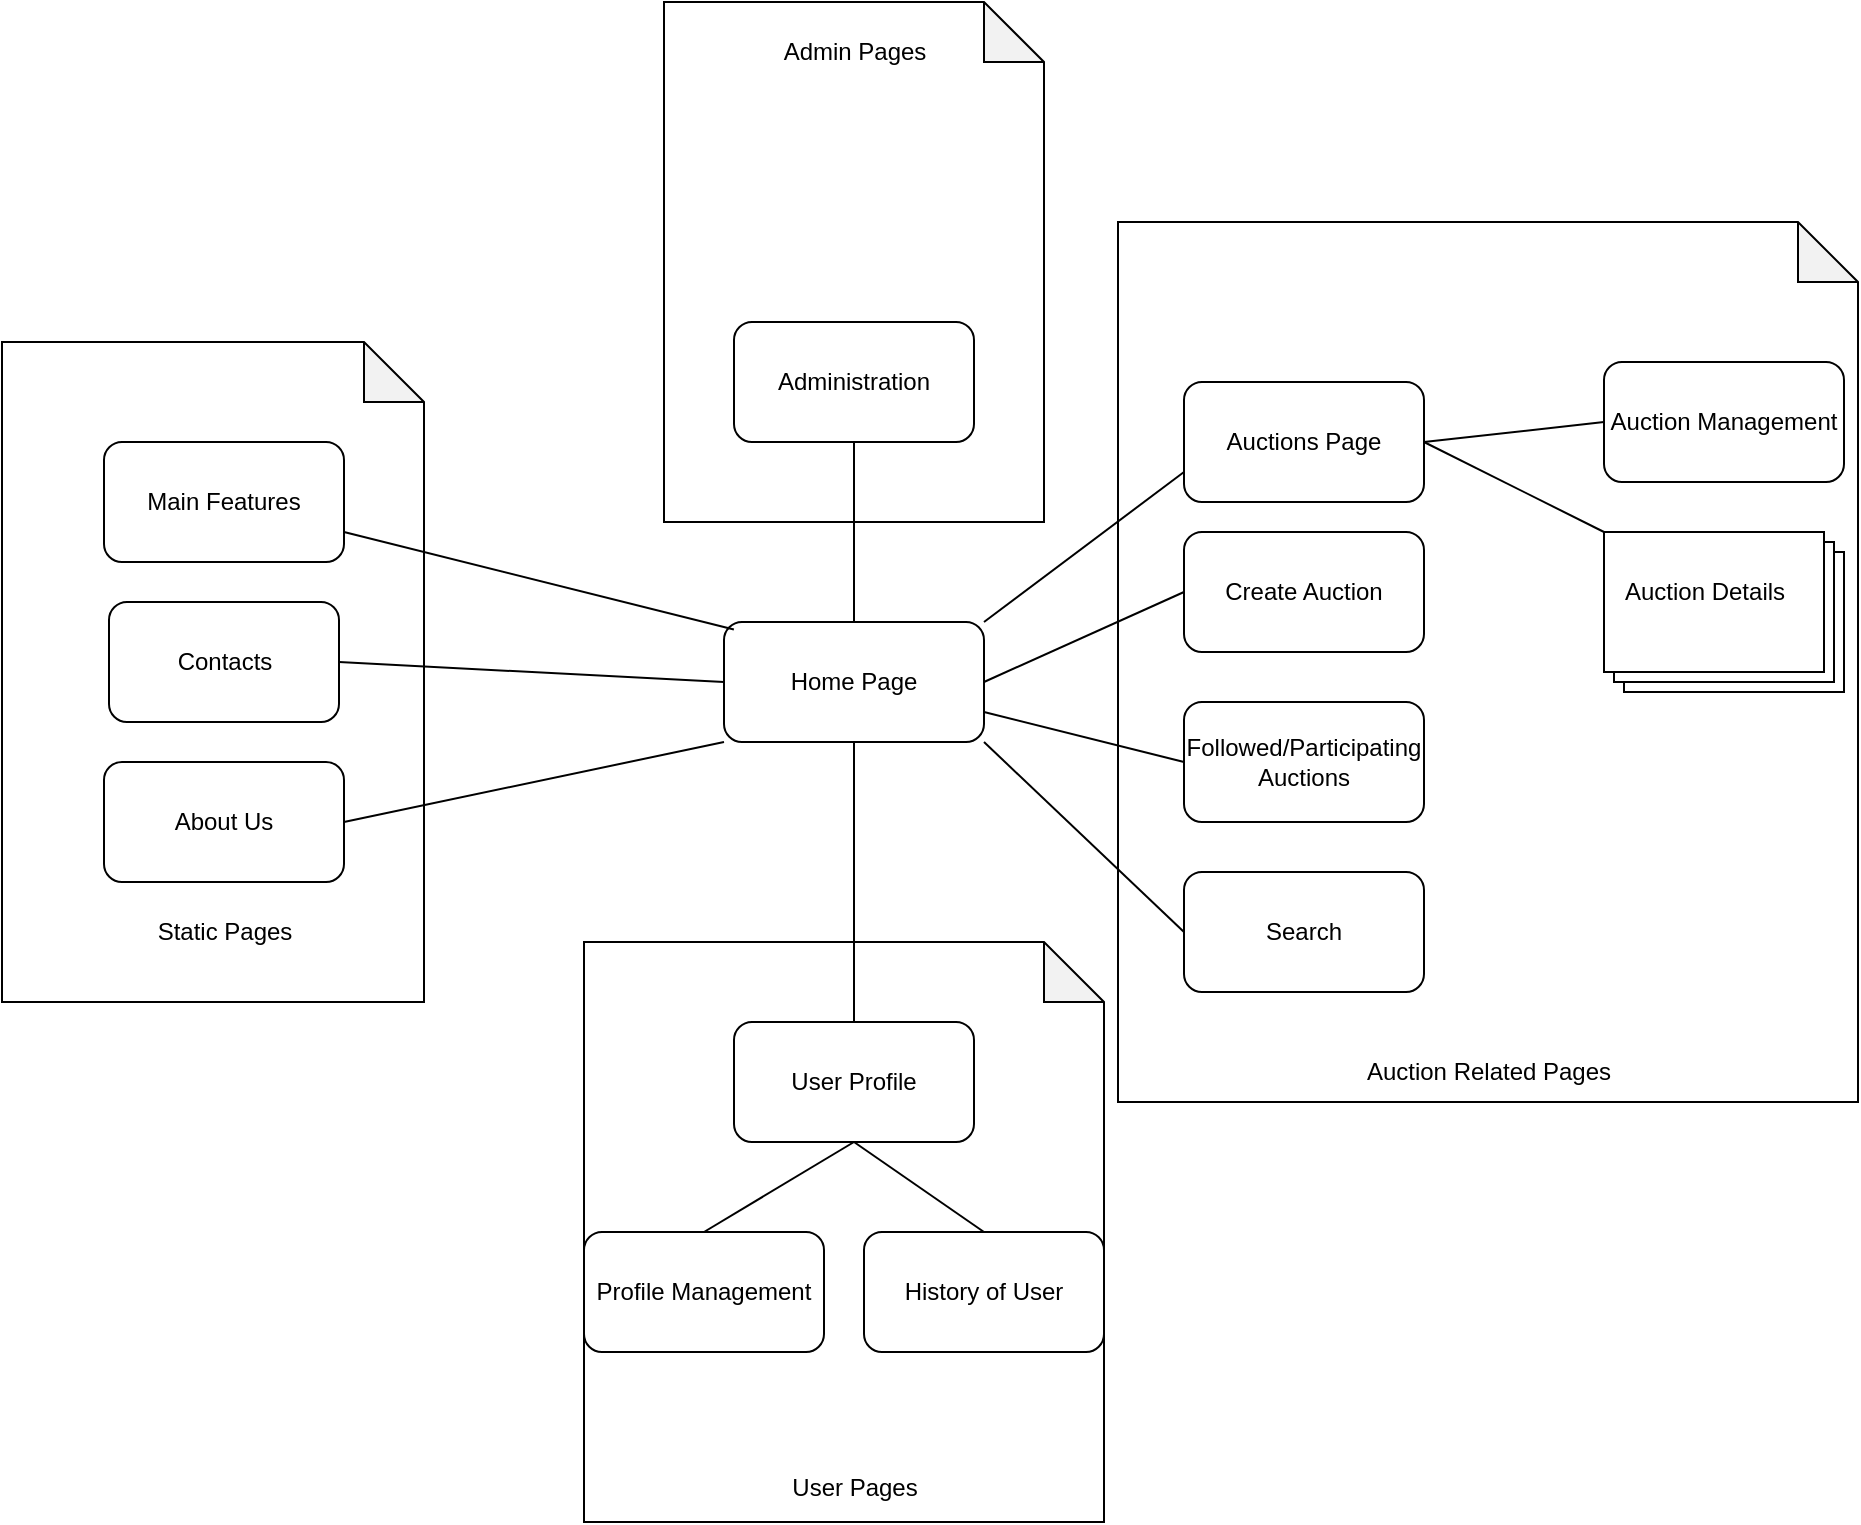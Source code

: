<mxfile version="28.2.5">
  <diagram name="Página-1" id="feLl22uSZxap47DdPKdv">
    <mxGraphModel dx="1233" dy="1739" grid="1" gridSize="10" guides="1" tooltips="1" connect="1" arrows="1" fold="1" page="1" pageScale="1" pageWidth="827" pageHeight="1169" math="0" shadow="0">
      <root>
        <mxCell id="0" />
        <mxCell id="1" parent="0" />
        <mxCell id="GqhOzJdQPD97Ki2fps7f-4" value="" style="shape=note;whiteSpace=wrap;html=1;backgroundOutline=1;darkOpacity=0.05;" vertex="1" parent="1">
          <mxGeometry x="717" y="40" width="370" height="440" as="geometry" />
        </mxCell>
        <mxCell id="GqhOzJdQPD97Ki2fps7f-1" value="" style="shape=note;whiteSpace=wrap;html=1;backgroundOutline=1;darkOpacity=0.05;" vertex="1" parent="1">
          <mxGeometry x="490" y="-70" width="190" height="260" as="geometry" />
        </mxCell>
        <mxCell id="GqhOzJdQPD97Ki2fps7f-3" value="" style="shape=note;whiteSpace=wrap;html=1;backgroundOutline=1;darkOpacity=0.05;" vertex="1" parent="1">
          <mxGeometry x="450" y="400" width="260" height="290" as="geometry" />
        </mxCell>
        <mxCell id="GqhOzJdQPD97Ki2fps7f-2" value="" style="shape=note;whiteSpace=wrap;html=1;backgroundOutline=1;darkOpacity=0.05;" vertex="1" parent="1">
          <mxGeometry x="159" y="100" width="211" height="330" as="geometry" />
        </mxCell>
        <mxCell id="UQuMbA1B8VdiVRYW4ytw-1" value="Contacts" style="rounded=1;whiteSpace=wrap;html=1;direction=west;" parent="1" vertex="1">
          <mxGeometry x="212.5" y="230" width="115" height="60" as="geometry" />
        </mxCell>
        <mxCell id="UQuMbA1B8VdiVRYW4ytw-2" value="Main Features" style="rounded=1;whiteSpace=wrap;html=1;" parent="1" vertex="1">
          <mxGeometry x="210" y="150" width="120" height="60" as="geometry" />
        </mxCell>
        <mxCell id="UQuMbA1B8VdiVRYW4ytw-3" value="About Us" style="rounded=1;whiteSpace=wrap;html=1;" parent="1" vertex="1">
          <mxGeometry x="210" y="310" width="120" height="60" as="geometry" />
        </mxCell>
        <mxCell id="UQuMbA1B8VdiVRYW4ytw-7" value="Static Pages" style="text;html=1;align=center;verticalAlign=middle;resizable=0;points=[];autosize=1;strokeColor=none;fillColor=none;" parent="1" vertex="1">
          <mxGeometry x="225" y="380" width="90" height="30" as="geometry" />
        </mxCell>
        <mxCell id="UQuMbA1B8VdiVRYW4ytw-8" value="Home Page" style="rounded=1;whiteSpace=wrap;html=1;" parent="1" vertex="1">
          <mxGeometry x="520" y="240" width="130" height="60" as="geometry" />
        </mxCell>
        <mxCell id="UQuMbA1B8VdiVRYW4ytw-9" value="" style="endArrow=none;html=1;rounded=0;exitX=0.038;exitY=0.063;exitDx=0;exitDy=0;entryX=1;entryY=0.75;entryDx=0;entryDy=0;exitPerimeter=0;" parent="1" source="UQuMbA1B8VdiVRYW4ytw-8" target="UQuMbA1B8VdiVRYW4ytw-2" edge="1">
          <mxGeometry width="50" height="50" relative="1" as="geometry">
            <mxPoint x="470" y="240" as="sourcePoint" />
            <mxPoint x="520" y="190" as="targetPoint" />
          </mxGeometry>
        </mxCell>
        <mxCell id="UQuMbA1B8VdiVRYW4ytw-10" value="" style="endArrow=none;html=1;rounded=0;exitX=0;exitY=0.5;exitDx=0;exitDy=0;entryX=0;entryY=0.5;entryDx=0;entryDy=0;" parent="1" source="UQuMbA1B8VdiVRYW4ytw-8" target="UQuMbA1B8VdiVRYW4ytw-1" edge="1">
          <mxGeometry width="50" height="50" relative="1" as="geometry">
            <mxPoint x="560" y="345" as="sourcePoint" />
            <mxPoint x="370" y="300" as="targetPoint" />
          </mxGeometry>
        </mxCell>
        <mxCell id="UQuMbA1B8VdiVRYW4ytw-11" value="" style="endArrow=none;html=1;rounded=0;exitX=0;exitY=1;exitDx=0;exitDy=0;entryX=1;entryY=0.5;entryDx=0;entryDy=0;" parent="1" source="UQuMbA1B8VdiVRYW4ytw-8" target="UQuMbA1B8VdiVRYW4ytw-3" edge="1">
          <mxGeometry width="50" height="50" relative="1" as="geometry">
            <mxPoint x="590" y="380" as="sourcePoint" />
            <mxPoint x="400" y="335" as="targetPoint" />
          </mxGeometry>
        </mxCell>
        <mxCell id="UQuMbA1B8VdiVRYW4ytw-13" value="Administration" style="rounded=1;whiteSpace=wrap;html=1;" parent="1" vertex="1">
          <mxGeometry x="525" y="90" width="120" height="60" as="geometry" />
        </mxCell>
        <mxCell id="UQuMbA1B8VdiVRYW4ytw-14" value="Admin Pages" style="text;html=1;align=center;verticalAlign=middle;resizable=0;points=[];autosize=1;strokeColor=none;fillColor=none;" parent="1" vertex="1">
          <mxGeometry x="540" y="-60" width="90" height="30" as="geometry" />
        </mxCell>
        <mxCell id="UQuMbA1B8VdiVRYW4ytw-15" value="" style="endArrow=none;html=1;rounded=0;exitX=0.5;exitY=1;exitDx=0;exitDy=0;entryX=0.5;entryY=0;entryDx=0;entryDy=0;" parent="1" source="UQuMbA1B8VdiVRYW4ytw-13" target="UQuMbA1B8VdiVRYW4ytw-8" edge="1">
          <mxGeometry width="50" height="50" relative="1" as="geometry">
            <mxPoint x="875" y="269" as="sourcePoint" />
            <mxPoint x="680" y="220" as="targetPoint" />
          </mxGeometry>
        </mxCell>
        <mxCell id="UQuMbA1B8VdiVRYW4ytw-17" value="Search" style="rounded=1;whiteSpace=wrap;html=1;" parent="1" vertex="1">
          <mxGeometry x="750" y="365" width="120" height="60" as="geometry" />
        </mxCell>
        <mxCell id="UQuMbA1B8VdiVRYW4ytw-18" value="Auctions Page" style="rounded=1;whiteSpace=wrap;html=1;" parent="1" vertex="1">
          <mxGeometry x="750" y="120" width="120" height="60" as="geometry" />
        </mxCell>
        <mxCell id="UQuMbA1B8VdiVRYW4ytw-19" value="" style="endArrow=none;html=1;rounded=0;exitX=0;exitY=0.5;exitDx=0;exitDy=0;entryX=1;entryY=1;entryDx=0;entryDy=0;" parent="1" source="UQuMbA1B8VdiVRYW4ytw-17" target="UQuMbA1B8VdiVRYW4ytw-8" edge="1">
          <mxGeometry width="50" height="50" relative="1" as="geometry">
            <mxPoint x="827" y="270" as="sourcePoint" />
            <mxPoint x="637" y="310" as="targetPoint" />
          </mxGeometry>
        </mxCell>
        <mxCell id="UQuMbA1B8VdiVRYW4ytw-20" value="" style="endArrow=none;html=1;rounded=0;exitX=0;exitY=0.75;exitDx=0;exitDy=0;entryX=1;entryY=0;entryDx=0;entryDy=0;" parent="1" source="UQuMbA1B8VdiVRYW4ytw-18" target="UQuMbA1B8VdiVRYW4ytw-8" edge="1">
          <mxGeometry width="50" height="50" relative="1" as="geometry">
            <mxPoint x="810" y="390" as="sourcePoint" />
            <mxPoint x="620" y="430" as="targetPoint" />
          </mxGeometry>
        </mxCell>
        <mxCell id="UQuMbA1B8VdiVRYW4ytw-21" value="Auction Management" style="rounded=1;whiteSpace=wrap;html=1;" parent="1" vertex="1">
          <mxGeometry x="960" y="110" width="120" height="60" as="geometry" />
        </mxCell>
        <mxCell id="UQuMbA1B8VdiVRYW4ytw-22" value="" style="endArrow=none;html=1;rounded=0;entryX=1;entryY=0.5;entryDx=0;entryDy=0;exitX=0;exitY=0.5;exitDx=0;exitDy=0;" parent="1" source="UQuMbA1B8VdiVRYW4ytw-21" target="UQuMbA1B8VdiVRYW4ytw-18" edge="1">
          <mxGeometry width="50" height="50" relative="1" as="geometry">
            <mxPoint x="1000" y="260" as="sourcePoint" />
            <mxPoint x="890" y="180" as="targetPoint" />
          </mxGeometry>
        </mxCell>
        <mxCell id="UQuMbA1B8VdiVRYW4ytw-23" value="" style="verticalLabelPosition=bottom;verticalAlign=top;html=1;shape=mxgraph.basic.layered_rect;dx=10;outlineConnect=0;whiteSpace=wrap;" parent="1" vertex="1">
          <mxGeometry x="960" y="195" width="120" height="80" as="geometry" />
        </mxCell>
        <mxCell id="UQuMbA1B8VdiVRYW4ytw-24" value="Auction Details" style="text;html=1;align=center;verticalAlign=middle;resizable=0;points=[];autosize=1;strokeColor=none;fillColor=none;" parent="1" vertex="1">
          <mxGeometry x="960" y="210" width="100" height="30" as="geometry" />
        </mxCell>
        <mxCell id="UQuMbA1B8VdiVRYW4ytw-26" value="User Profile" style="rounded=1;whiteSpace=wrap;html=1;" parent="1" vertex="1">
          <mxGeometry x="525" y="440" width="120" height="60" as="geometry" />
        </mxCell>
        <mxCell id="UQuMbA1B8VdiVRYW4ytw-27" value="" style="endArrow=none;html=1;rounded=0;exitX=0.5;exitY=0;exitDx=0;exitDy=0;entryX=0.5;entryY=1;entryDx=0;entryDy=0;" parent="1" source="UQuMbA1B8VdiVRYW4ytw-26" target="UQuMbA1B8VdiVRYW4ytw-8" edge="1">
          <mxGeometry width="50" height="50" relative="1" as="geometry">
            <mxPoint x="660" y="430" as="sourcePoint" />
            <mxPoint x="550" y="350" as="targetPoint" />
          </mxGeometry>
        </mxCell>
        <mxCell id="UQuMbA1B8VdiVRYW4ytw-30" value="User Pages" style="text;html=1;align=center;verticalAlign=middle;resizable=0;points=[];autosize=1;strokeColor=none;fillColor=none;" parent="1" vertex="1">
          <mxGeometry x="540" y="657.5" width="90" height="30" as="geometry" />
        </mxCell>
        <mxCell id="UQuMbA1B8VdiVRYW4ytw-31" value="Auction Related Pages" style="text;html=1;align=center;verticalAlign=middle;resizable=0;points=[];autosize=1;strokeColor=none;fillColor=none;" parent="1" vertex="1">
          <mxGeometry x="827" y="450" width="150" height="30" as="geometry" />
        </mxCell>
        <mxCell id="UQuMbA1B8VdiVRYW4ytw-32" value="" style="endArrow=none;html=1;rounded=0;exitX=0;exitY=0;exitDx=0;exitDy=0;entryX=1;entryY=0.5;entryDx=0;entryDy=0;exitPerimeter=0;" parent="1" source="UQuMbA1B8VdiVRYW4ytw-23" target="UQuMbA1B8VdiVRYW4ytw-18" edge="1">
          <mxGeometry width="50" height="50" relative="1" as="geometry">
            <mxPoint x="920" y="260" as="sourcePoint" />
            <mxPoint x="860" y="310" as="targetPoint" />
          </mxGeometry>
        </mxCell>
        <mxCell id="4n-X1eKtkCyTYytaP78I-1" value="Profile Management" style="rounded=1;whiteSpace=wrap;html=1;" parent="1" vertex="1">
          <mxGeometry x="450" y="545" width="120" height="60" as="geometry" />
        </mxCell>
        <mxCell id="4n-X1eKtkCyTYytaP78I-2" value="" style="endArrow=none;html=1;rounded=0;exitX=0.5;exitY=0;exitDx=0;exitDy=0;entryX=0.5;entryY=1;entryDx=0;entryDy=0;" parent="1" source="4n-X1eKtkCyTYytaP78I-1" target="UQuMbA1B8VdiVRYW4ytw-26" edge="1">
          <mxGeometry width="50" height="50" relative="1" as="geometry">
            <mxPoint x="600" y="520" as="sourcePoint" />
            <mxPoint x="650" y="470" as="targetPoint" />
          </mxGeometry>
        </mxCell>
        <mxCell id="4n-X1eKtkCyTYytaP78I-3" value="Create Auction" style="rounded=1;whiteSpace=wrap;html=1;" parent="1" vertex="1">
          <mxGeometry x="750" y="195" width="120" height="60" as="geometry" />
        </mxCell>
        <mxCell id="4n-X1eKtkCyTYytaP78I-5" value="" style="endArrow=none;html=1;rounded=0;exitX=1;exitY=0.5;exitDx=0;exitDy=0;entryX=0;entryY=0.5;entryDx=0;entryDy=0;" parent="1" source="UQuMbA1B8VdiVRYW4ytw-8" target="4n-X1eKtkCyTYytaP78I-3" edge="1">
          <mxGeometry width="50" height="50" relative="1" as="geometry">
            <mxPoint x="670" y="310" as="sourcePoint" />
            <mxPoint x="720" y="260" as="targetPoint" />
          </mxGeometry>
        </mxCell>
        <mxCell id="4n-X1eKtkCyTYytaP78I-6" value="Followed/Participating Auctions" style="rounded=1;whiteSpace=wrap;html=1;" parent="1" vertex="1">
          <mxGeometry x="750" y="280" width="120" height="60" as="geometry" />
        </mxCell>
        <mxCell id="4n-X1eKtkCyTYytaP78I-7" value="" style="endArrow=none;html=1;rounded=0;entryX=1;entryY=0.75;entryDx=0;entryDy=0;exitX=0;exitY=0.5;exitDx=0;exitDy=0;" parent="1" source="4n-X1eKtkCyTYytaP78I-6" target="UQuMbA1B8VdiVRYW4ytw-8" edge="1">
          <mxGeometry width="50" height="50" relative="1" as="geometry">
            <mxPoint x="510" y="360" as="sourcePoint" />
            <mxPoint x="560" y="310" as="targetPoint" />
          </mxGeometry>
        </mxCell>
        <mxCell id="4n-X1eKtkCyTYytaP78I-8" value="History of User" style="rounded=1;whiteSpace=wrap;html=1;" parent="1" vertex="1">
          <mxGeometry x="590" y="545" width="120" height="60" as="geometry" />
        </mxCell>
        <mxCell id="4n-X1eKtkCyTYytaP78I-9" value="" style="endArrow=none;html=1;rounded=0;exitX=0.5;exitY=1;exitDx=0;exitDy=0;entryX=0.5;entryY=0;entryDx=0;entryDy=0;" parent="1" source="UQuMbA1B8VdiVRYW4ytw-26" target="4n-X1eKtkCyTYytaP78I-8" edge="1">
          <mxGeometry width="50" height="50" relative="1" as="geometry">
            <mxPoint x="510" y="480" as="sourcePoint" />
            <mxPoint x="560" y="430" as="targetPoint" />
          </mxGeometry>
        </mxCell>
      </root>
    </mxGraphModel>
  </diagram>
</mxfile>
